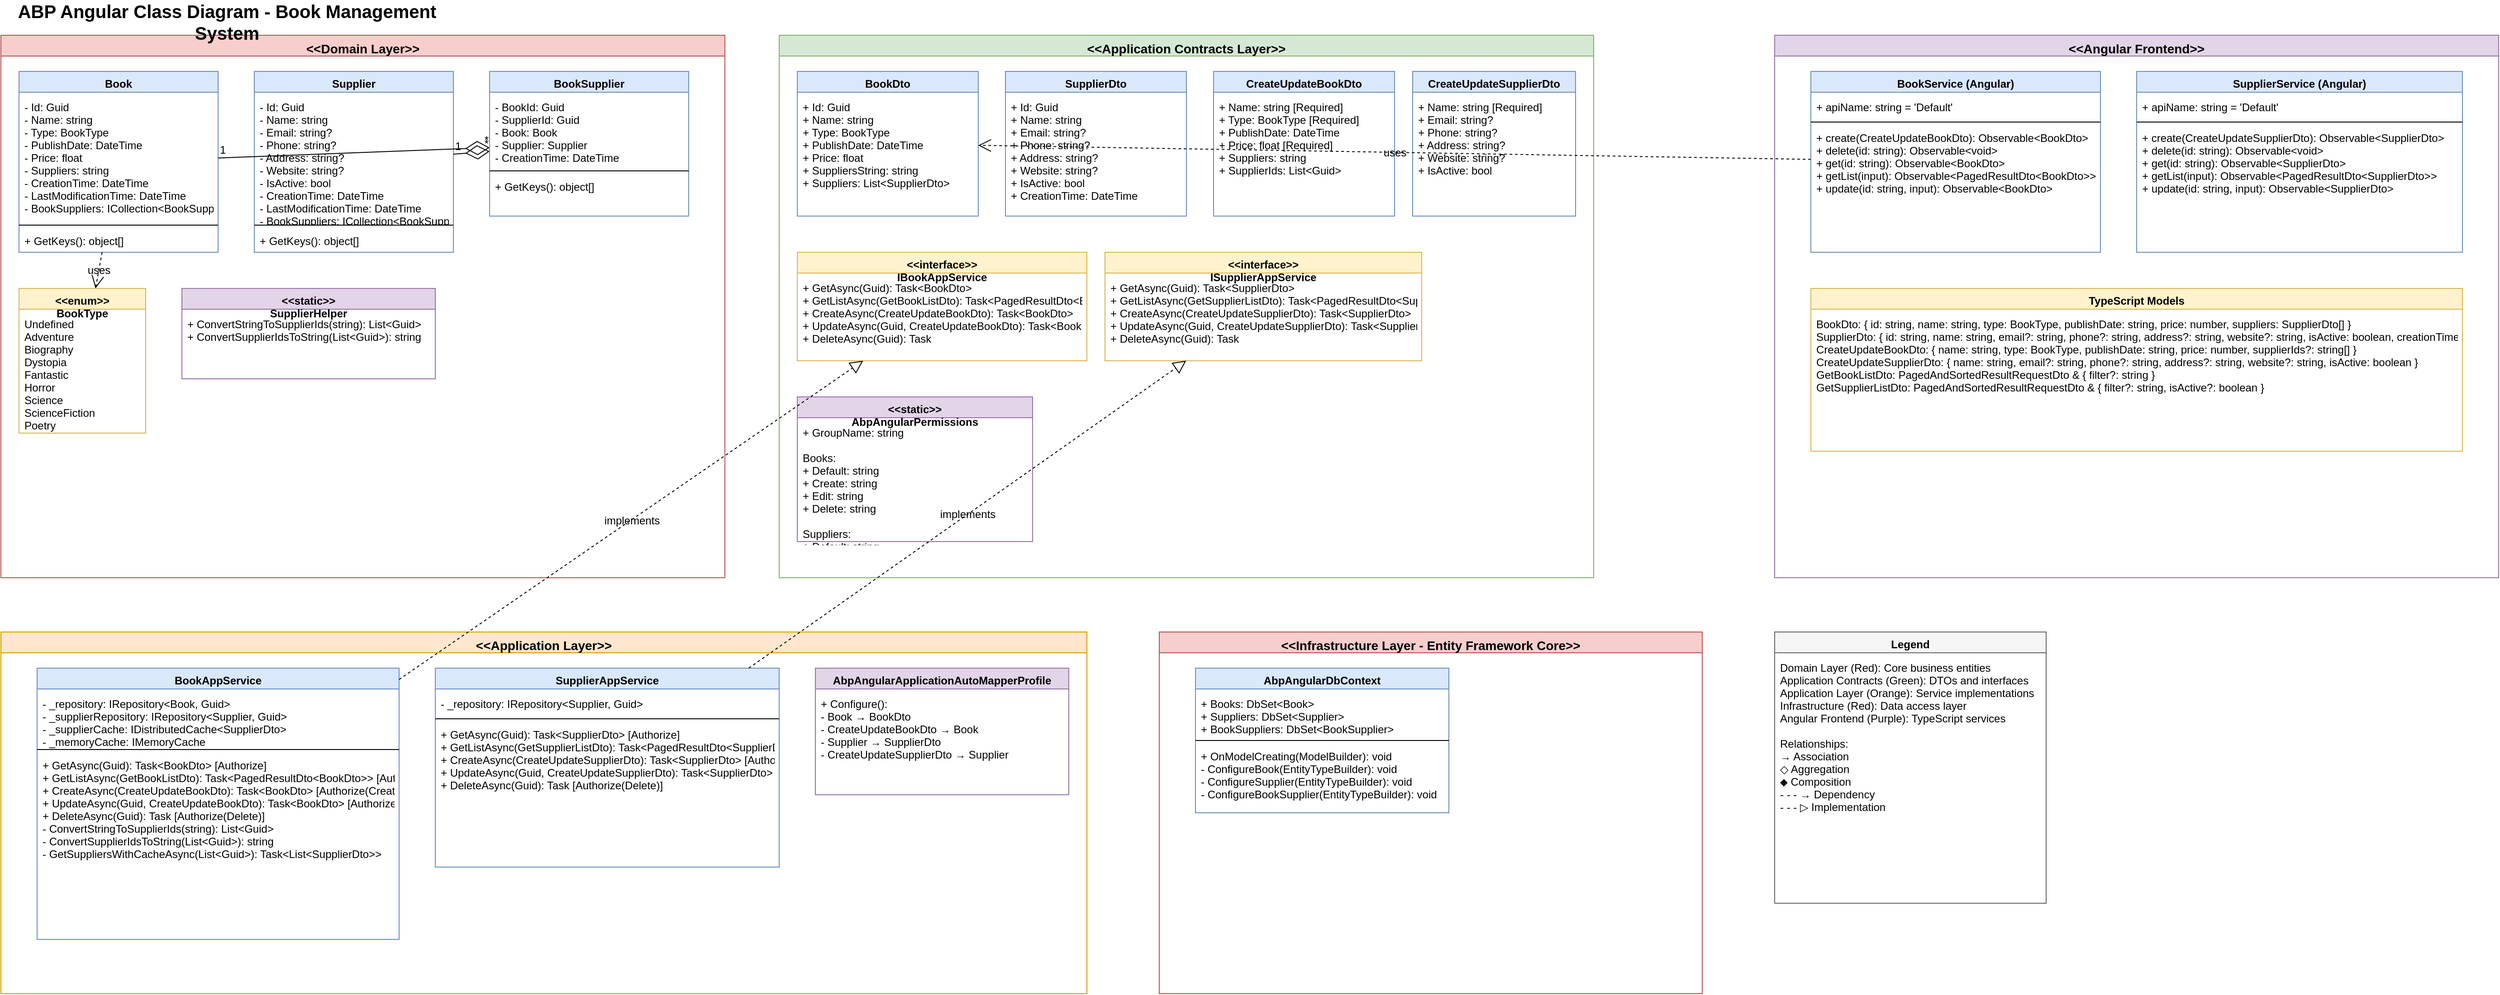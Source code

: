 <mxfile version="27.0.9">
  <diagram name="ABP Angular Class Diagram" id="class-diagram">
    <mxGraphModel dx="1426" dy="841" grid="1" gridSize="10" guides="1" tooltips="1" connect="1" arrows="1" fold="1" page="1" pageScale="1" pageWidth="3300" pageHeight="2339" math="0" shadow="0">
      <root>
        <mxCell id="0" />
        <mxCell id="1" parent="0" />
        <mxCell id="domain-layer" value="&lt;&lt;Domain Layer&gt;&gt;" style="swimlane;fontStyle=1;align=center;verticalAlign=top;childLayout=1;collapsible=1;resizeParent=1;resizeParentMax=0;resizeLast=0;fillColor=#f8cecc;strokeColor=#b85450;fontSize=14;" parent="1" vertex="1">
          <mxGeometry x="40" y="40" width="800" height="600" as="geometry" />
        </mxCell>
        <mxCell id="book-entity" value="Book" style="swimlane;fontStyle=1;align=center;verticalAlign=top;childLayout=1;collapsible=1;resizeParent=1;resizeParentMax=0;resizeLast=0;fillColor=#dae8fc;strokeColor=#6c8ebf;" parent="domain-layer" vertex="1">
          <mxGeometry x="20" y="40" width="220" height="200" as="geometry" />
        </mxCell>
        <mxCell id="book-props" value="- Id: Guid&#xa;- Name: string&#xa;- Type: BookType&#xa;- PublishDate: DateTime&#xa;- Price: float&#xa;- Suppliers: string&#xa;- CreationTime: DateTime&#xa;- LastModificationTime: DateTime&#xa;- BookSuppliers: ICollection&lt;BookSupplier&gt;" style="text;strokeColor=none;fillColor=none;align=left;verticalAlign=top;spacingLeft=4;spacingRight=4;overflow=hidden;rotatable=0;points=[[0,0.5],[1,0.5]];portConstraint=eastwest;" parent="book-entity" vertex="1">
          <mxGeometry y="26" width="220" height="140" as="geometry" />
        </mxCell>
        <mxCell id="book-line" value="" style="line;strokeWidth=1;fillColor=none;align=left;verticalAlign=middle;spacingTop=-1;spacingLeft=3;spacingRight=3;rotatable=0;labelPosition=right;points=[];portConstraint=eastwest;" parent="book-entity" vertex="1">
          <mxGeometry y="166" width="220" height="8" as="geometry" />
        </mxCell>
        <mxCell id="book-methods" value="+ GetKeys(): object[]" style="text;strokeColor=none;fillColor=none;align=left;verticalAlign=top;spacingLeft=4;spacingRight=4;overflow=hidden;rotatable=0;points=[[0,0.5],[1,0.5]];portConstraint=eastwest;" parent="book-entity" vertex="1">
          <mxGeometry y="174" width="220" height="26" as="geometry" />
        </mxCell>
        <mxCell id="supplier-entity" value="Supplier" style="swimlane;fontStyle=1;align=center;verticalAlign=top;childLayout=1;collapsible=1;resizeParent=1;resizeParentMax=0;resizeLast=0;fillColor=#dae8fc;strokeColor=#6c8ebf;" parent="domain-layer" vertex="1">
          <mxGeometry x="280" y="40" width="220" height="200" as="geometry" />
        </mxCell>
        <mxCell id="supplier-props" value="- Id: Guid&#xa;- Name: string&#xa;- Email: string?&#xa;- Phone: string?&#xa;- Address: string?&#xa;- Website: string?&#xa;- IsActive: bool&#xa;- CreationTime: DateTime&#xa;- LastModificationTime: DateTime&#xa;- BookSuppliers: ICollection&lt;BookSupplier&gt;" style="text;strokeColor=none;fillColor=none;align=left;verticalAlign=top;spacingLeft=4;spacingRight=4;overflow=hidden;rotatable=0;points=[[0,0.5],[1,0.5]];portConstraint=eastwest;" parent="supplier-entity" vertex="1">
          <mxGeometry y="26" width="220" height="140" as="geometry" />
        </mxCell>
        <mxCell id="supplier-line" value="" style="line;strokeWidth=1;fillColor=none;align=left;verticalAlign=middle;spacingTop=-1;spacingLeft=3;spacingRight=3;rotatable=0;labelPosition=right;points=[];portConstraint=eastwest;" parent="supplier-entity" vertex="1">
          <mxGeometry y="166" width="220" height="8" as="geometry" />
        </mxCell>
        <mxCell id="supplier-methods" value="+ GetKeys(): object[]" style="text;strokeColor=none;fillColor=none;align=left;verticalAlign=top;spacingLeft=4;spacingRight=4;overflow=hidden;rotatable=0;points=[[0,0.5],[1,0.5]];portConstraint=eastwest;" parent="supplier-entity" vertex="1">
          <mxGeometry y="174" width="220" height="26" as="geometry" />
        </mxCell>
        <mxCell id="booksupplier-entity" value="BookSupplier" style="swimlane;fontStyle=1;align=center;verticalAlign=top;childLayout=1;collapsible=1;resizeParent=1;resizeParentMax=0;resizeLast=0;fillColor=#dae8fc;strokeColor=#6c8ebf;" parent="domain-layer" vertex="1">
          <mxGeometry x="540" y="40" width="220" height="160" as="geometry" />
        </mxCell>
        <mxCell id="booksupplier-props" value="- BookId: Guid&#xa;- SupplierId: Guid&#xa;- Book: Book&#xa;- Supplier: Supplier&#xa;- CreationTime: DateTime" style="text;strokeColor=none;fillColor=none;align=left;verticalAlign=top;spacingLeft=4;spacingRight=4;overflow=hidden;rotatable=0;points=[[0,0.5],[1,0.5]];portConstraint=eastwest;" parent="booksupplier-entity" vertex="1">
          <mxGeometry y="26" width="220" height="80" as="geometry" />
        </mxCell>
        <mxCell id="booksupplier-line" value="" style="line;strokeWidth=1;fillColor=none;align=left;verticalAlign=middle;spacingTop=-1;spacingLeft=3;spacingRight=3;rotatable=0;labelPosition=right;points=[];portConstraint=eastwest;" parent="booksupplier-entity" vertex="1">
          <mxGeometry y="106" width="220" height="8" as="geometry" />
        </mxCell>
        <mxCell id="booksupplier-methods" value="+ GetKeys(): object[]" style="text;strokeColor=none;fillColor=none;align=left;verticalAlign=top;spacingLeft=4;spacingRight=4;overflow=hidden;rotatable=0;points=[[0,0.5],[1,0.5]];portConstraint=eastwest;" parent="booksupplier-entity" vertex="1">
          <mxGeometry y="114" width="220" height="26" as="geometry" />
        </mxCell>
        <mxCell id="booktype-enum" value="&lt;&lt;enum&gt;&gt;&#xa;BookType" style="swimlane;fontStyle=1;align=center;verticalAlign=top;childLayout=1;collapsible=1;resizeParent=1;resizeParentMax=0;resizeLast=0;fillColor=#fff2cc;strokeColor=#d6b656;" parent="domain-layer" vertex="1">
          <mxGeometry x="20" y="280" width="140" height="160" as="geometry" />
        </mxCell>
        <mxCell id="booktype-values" value="Undefined&#xa;Adventure&#xa;Biography&#xa;Dystopia&#xa;Fantastic&#xa;Horror&#xa;Science&#xa;ScienceFiction&#xa;Poetry" style="text;strokeColor=none;fillColor=none;align=left;verticalAlign=top;spacingLeft=4;spacingRight=4;overflow=hidden;rotatable=0;points=[[0,0.5],[1,0.5]];portConstraint=eastwest;" parent="booktype-enum" vertex="1">
          <mxGeometry y="26" width="140" height="134" as="geometry" />
        </mxCell>
        <mxCell id="supplierhelper-class" value="&lt;&lt;static&gt;&gt;&#xa;SupplierHelper" style="swimlane;fontStyle=1;align=center;verticalAlign=top;childLayout=1;collapsible=1;resizeParent=1;resizeParentMax=0;resizeLast=0;fillColor=#e1d5e7;strokeColor=#9673a6;" parent="domain-layer" vertex="1">
          <mxGeometry x="200" y="280" width="280" height="100" as="geometry" />
        </mxCell>
        <mxCell id="supplierhelper-methods" value="+ ConvertStringToSupplierIds(string): List&lt;Guid&gt;&#xa;+ ConvertSupplierIdsToString(List&lt;Guid&gt;): string" style="text;strokeColor=none;fillColor=none;align=left;verticalAlign=top;spacingLeft=4;spacingRight=4;overflow=hidden;rotatable=0;points=[[0,0.5],[1,0.5]];portConstraint=eastwest;" parent="supplierhelper-class" vertex="1">
          <mxGeometry y="26" width="280" height="74" as="geometry" />
        </mxCell>
        <mxCell id="contracts-layer" value="&lt;&lt;Application Contracts Layer&gt;&gt;" style="swimlane;fontStyle=1;align=center;verticalAlign=top;childLayout=1;collapsible=1;resizeParent=1;resizeParentMax=0;resizeLast=0;fillColor=#d5e8d4;strokeColor=#82b366;fontSize=14;" parent="1" vertex="1">
          <mxGeometry x="900" y="40" width="900" height="600" as="geometry" />
        </mxCell>
        <mxCell id="bookdto-class" value="BookDto" style="swimlane;fontStyle=1;align=center;verticalAlign=top;childLayout=1;collapsible=1;resizeParent=1;resizeParentMax=0;resizeLast=0;fillColor=#dae8fc;strokeColor=#6c8ebf;" parent="contracts-layer" vertex="1">
          <mxGeometry x="20" y="40" width="200" height="160" as="geometry" />
        </mxCell>
        <mxCell id="bookdto-props" value="+ Id: Guid&#xa;+ Name: string&#xa;+ Type: BookType&#xa;+ PublishDate: DateTime&#xa;+ Price: float&#xa;+ SuppliersString: string&#xa;+ Suppliers: List&lt;SupplierDto&gt;" style="text;strokeColor=none;fillColor=none;align=left;verticalAlign=top;spacingLeft=4;spacingRight=4;overflow=hidden;rotatable=0;points=[[0,0.5],[1,0.5]];portConstraint=eastwest;" parent="bookdto-class" vertex="1">
          <mxGeometry y="26" width="200" height="134" as="geometry" />
        </mxCell>
        <mxCell id="supplierdto-class" value="SupplierDto" style="swimlane;fontStyle=1;align=center;verticalAlign=top;childLayout=1;collapsible=1;resizeParent=1;resizeParentMax=0;resizeLast=0;fillColor=#dae8fc;strokeColor=#6c8ebf;" parent="contracts-layer" vertex="1">
          <mxGeometry x="250" y="40" width="200" height="160" as="geometry" />
        </mxCell>
        <mxCell id="supplierdto-props" value="+ Id: Guid&#xa;+ Name: string&#xa;+ Email: string?&#xa;+ Phone: string?&#xa;+ Address: string?&#xa;+ Website: string?&#xa;+ IsActive: bool&#xa;+ CreationTime: DateTime" style="text;strokeColor=none;fillColor=none;align=left;verticalAlign=top;spacingLeft=4;spacingRight=4;overflow=hidden;rotatable=0;points=[[0,0.5],[1,0.5]];portConstraint=eastwest;" parent="supplierdto-class" vertex="1">
          <mxGeometry y="26" width="200" height="134" as="geometry" />
        </mxCell>
        <mxCell id="createupdatebookdto-class" value="CreateUpdateBookDto" style="swimlane;fontStyle=1;align=center;verticalAlign=top;childLayout=1;collapsible=1;resizeParent=1;resizeParentMax=0;resizeLast=0;fillColor=#dae8fc;strokeColor=#6c8ebf;" parent="contracts-layer" vertex="1">
          <mxGeometry x="480" y="40" width="200" height="160" as="geometry" />
        </mxCell>
        <mxCell id="createupdatebookdto-props" value="+ Name: string [Required]&#xa;+ Type: BookType [Required]&#xa;+ PublishDate: DateTime&#xa;+ Price: float [Required]&#xa;+ Suppliers: string&#xa;+ SupplierIds: List&lt;Guid&gt;" style="text;strokeColor=none;fillColor=none;align=left;verticalAlign=top;spacingLeft=4;spacingRight=4;overflow=hidden;rotatable=0;points=[[0,0.5],[1,0.5]];portConstraint=eastwest;" parent="createupdatebookdto-class" vertex="1">
          <mxGeometry y="26" width="200" height="134" as="geometry" />
        </mxCell>
        <mxCell id="createupdatesupplierdto-class" value="CreateUpdateSupplierDto" style="swimlane;fontStyle=1;align=center;verticalAlign=top;childLayout=1;collapsible=1;resizeParent=1;resizeParentMax=0;resizeLast=0;fillColor=#dae8fc;strokeColor=#6c8ebf;" parent="contracts-layer" vertex="1">
          <mxGeometry x="700" y="40" width="180" height="160" as="geometry" />
        </mxCell>
        <mxCell id="createupdatesupplierdto-props" value="+ Name: string [Required]&#xa;+ Email: string?&#xa;+ Phone: string?&#xa;+ Address: string?&#xa;+ Website: string?&#xa;+ IsActive: bool" style="text;strokeColor=none;fillColor=none;align=left;verticalAlign=top;spacingLeft=4;spacingRight=4;overflow=hidden;rotatable=0;points=[[0,0.5],[1,0.5]];portConstraint=eastwest;" parent="createupdatesupplierdto-class" vertex="1">
          <mxGeometry y="26" width="180" height="134" as="geometry" />
        </mxCell>
        <mxCell id="ibookappservice-interface" value="&lt;&lt;interface&gt;&gt;&#xa;IBookAppService" style="swimlane;fontStyle=1;align=center;verticalAlign=top;childLayout=1;collapsible=1;resizeParent=1;resizeParentMax=0;resizeLast=0;fillColor=#fff2cc;strokeColor=#d6b656;" parent="contracts-layer" vertex="1">
          <mxGeometry x="20" y="240" width="320" height="120" as="geometry" />
        </mxCell>
        <mxCell id="ibookappservice-methods" value="+ GetAsync(Guid): Task&lt;BookDto&gt;&#xa;+ GetListAsync(GetBookListDto): Task&lt;PagedResultDto&lt;BookDto&gt;&gt;&#xa;+ CreateAsync(CreateUpdateBookDto): Task&lt;BookDto&gt;&#xa;+ UpdateAsync(Guid, CreateUpdateBookDto): Task&lt;BookDto&gt;&#xa;+ DeleteAsync(Guid): Task" style="text;strokeColor=none;fillColor=none;align=left;verticalAlign=top;spacingLeft=4;spacingRight=4;overflow=hidden;rotatable=0;points=[[0,0.5],[1,0.5]];portConstraint=eastwest;" parent="ibookappservice-interface" vertex="1">
          <mxGeometry y="26" width="320" height="94" as="geometry" />
        </mxCell>
        <mxCell id="isupplierappservice-interface" value="&lt;&lt;interface&gt;&gt;&#xa;ISupplierAppService" style="swimlane;fontStyle=1;align=center;verticalAlign=top;childLayout=1;collapsible=1;resizeParent=1;resizeParentMax=0;resizeLast=0;fillColor=#fff2cc;strokeColor=#d6b656;" parent="contracts-layer" vertex="1">
          <mxGeometry x="360" y="240" width="350" height="120" as="geometry" />
        </mxCell>
        <mxCell id="isupplierappservice-methods" value="+ GetAsync(Guid): Task&lt;SupplierDto&gt;&#xa;+ GetListAsync(GetSupplierListDto): Task&lt;PagedResultDto&lt;SupplierDto&gt;&gt;&#xa;+ CreateAsync(CreateUpdateSupplierDto): Task&lt;SupplierDto&gt;&#xa;+ UpdateAsync(Guid, CreateUpdateSupplierDto): Task&lt;SupplierDto&gt;&#xa;+ DeleteAsync(Guid): Task" style="text;strokeColor=none;fillColor=none;align=left;verticalAlign=top;spacingLeft=4;spacingRight=4;overflow=hidden;rotatable=0;points=[[0,0.5],[1,0.5]];portConstraint=eastwest;" parent="isupplierappservice-interface" vertex="1">
          <mxGeometry y="26" width="350" height="94" as="geometry" />
        </mxCell>
        <mxCell id="permissions-class" value="&lt;&lt;static&gt;&gt;&#xa;AbpAngularPermissions" style="swimlane;fontStyle=1;align=center;verticalAlign=top;childLayout=1;collapsible=1;resizeParent=1;resizeParentMax=0;resizeLast=0;fillColor=#e1d5e7;strokeColor=#9673a6;" parent="contracts-layer" vertex="1">
          <mxGeometry x="20" y="400" width="260" height="160" as="geometry" />
        </mxCell>
        <mxCell id="permissions-props" value="+ GroupName: string&#xa;&#xa;Books:&#xa;  + Default: string&#xa;  + Create: string&#xa;  + Edit: string&#xa;  + Delete: string&#xa;&#xa;Suppliers:&#xa;  + Default: string&#xa;  + Create: string&#xa;  + Edit: string&#xa;  + Delete: string" style="text;strokeColor=none;fillColor=none;align=left;verticalAlign=top;spacingLeft=4;spacingRight=4;overflow=hidden;rotatable=0;points=[[0,0.5],[1,0.5]];portConstraint=eastwest;" parent="permissions-class" vertex="1">
          <mxGeometry y="26" width="260" height="134" as="geometry" />
        </mxCell>
        <mxCell id="application-layer" value="&lt;&lt;Application Layer&gt;&gt;" style="swimlane;fontStyle=1;align=center;verticalAlign=top;childLayout=1;collapsible=1;resizeParent=1;resizeParentMax=0;resizeLast=0;fillColor=#ffe6cc;strokeColor=#d79b00;fontSize=14;" parent="1" vertex="1">
          <mxGeometry x="40" y="700" width="1200" height="400" as="geometry" />
        </mxCell>
        <mxCell id="bookappservice-class" value="BookAppService" style="swimlane;fontStyle=1;align=center;verticalAlign=top;childLayout=1;collapsible=1;resizeParent=1;resizeParentMax=0;resizeLast=0;fillColor=#dae8fc;strokeColor=#6c8ebf;" parent="application-layer" vertex="1">
          <mxGeometry x="40" y="40" width="400" height="300" as="geometry" />
        </mxCell>
        <mxCell id="bookappservice-fields" value="- _repository: IRepository&lt;Book, Guid&gt;&#xa;- _supplierRepository: IRepository&lt;Supplier, Guid&gt;&#xa;- _supplierCache: IDistributedCache&lt;SupplierDto&gt;&#xa;- _memoryCache: IMemoryCache" style="text;strokeColor=none;fillColor=none;align=left;verticalAlign=top;spacingLeft=4;spacingRight=4;overflow=hidden;rotatable=0;points=[[0,0.5],[1,0.5]];portConstraint=eastwest;" parent="bookappservice-class" vertex="1">
          <mxGeometry y="26" width="400" height="60" as="geometry" />
        </mxCell>
        <mxCell id="bookappservice-line" value="" style="line;strokeWidth=1;fillColor=none;align=left;verticalAlign=middle;spacingTop=-1;spacingLeft=3;spacingRight=3;rotatable=0;labelPosition=right;points=[];portConstraint=eastwest;" parent="bookappservice-class" vertex="1">
          <mxGeometry y="86" width="400" height="8" as="geometry" />
        </mxCell>
        <mxCell id="bookappservice-methods" value="+ GetAsync(Guid): Task&lt;BookDto&gt; [Authorize]&#xa;+ GetListAsync(GetBookListDto): Task&lt;PagedResultDto&lt;BookDto&gt;&gt; [Authorize]&#xa;+ CreateAsync(CreateUpdateBookDto): Task&lt;BookDto&gt; [Authorize(Create)]&#xa;+ UpdateAsync(Guid, CreateUpdateBookDto): Task&lt;BookDto&gt; [Authorize(Edit)]&#xa;+ DeleteAsync(Guid): Task [Authorize(Delete)]&#xa;- ConvertStringToSupplierIds(string): List&lt;Guid&gt;&#xa;- ConvertSupplierIdsToString(List&lt;Guid&gt;): string&#xa;- GetSuppliersWithCacheAsync(List&lt;Guid&gt;): Task&lt;List&lt;SupplierDto&gt;&gt;" style="text;strokeColor=none;fillColor=none;align=left;verticalAlign=top;spacingLeft=4;spacingRight=4;overflow=hidden;rotatable=0;points=[[0,0.5],[1,0.5]];portConstraint=eastwest;" parent="bookappservice-class" vertex="1">
          <mxGeometry y="94" width="400" height="206" as="geometry" />
        </mxCell>
        <mxCell id="supplierappservice-class" value="SupplierAppService" style="swimlane;fontStyle=1;align=center;verticalAlign=top;childLayout=1;collapsible=1;resizeParent=1;resizeParentMax=0;resizeLast=0;fillColor=#dae8fc;strokeColor=#6c8ebf;" parent="application-layer" vertex="1">
          <mxGeometry x="480" y="40" width="380" height="220" as="geometry" />
        </mxCell>
        <mxCell id="supplierappservice-fields" value="- _repository: IRepository&lt;Supplier, Guid&gt;" style="text;strokeColor=none;fillColor=none;align=left;verticalAlign=top;spacingLeft=4;spacingRight=4;overflow=hidden;rotatable=0;points=[[0,0.5],[1,0.5]];portConstraint=eastwest;" parent="supplierappservice-class" vertex="1">
          <mxGeometry y="26" width="380" height="26" as="geometry" />
        </mxCell>
        <mxCell id="supplierappservice-line" value="" style="line;strokeWidth=1;fillColor=none;align=left;verticalAlign=middle;spacingTop=-1;spacingLeft=3;spacingRight=3;rotatable=0;labelPosition=right;points=[];portConstraint=eastwest;" parent="supplierappservice-class" vertex="1">
          <mxGeometry y="52" width="380" height="8" as="geometry" />
        </mxCell>
        <mxCell id="supplierappservice-methods" value="+ GetAsync(Guid): Task&lt;SupplierDto&gt; [Authorize]&#xa;+ GetListAsync(GetSupplierListDto): Task&lt;PagedResultDto&lt;SupplierDto&gt;&gt; [Authorize]&#xa;+ CreateAsync(CreateUpdateSupplierDto): Task&lt;SupplierDto&gt; [Authorize(Create)]&#xa;+ UpdateAsync(Guid, CreateUpdateSupplierDto): Task&lt;SupplierDto&gt; [Authorize(Edit)]&#xa;+ DeleteAsync(Guid): Task [Authorize(Delete)]" style="text;strokeColor=none;fillColor=none;align=left;verticalAlign=top;spacingLeft=4;spacingRight=4;overflow=hidden;rotatable=0;points=[[0,0.5],[1,0.5]];portConstraint=eastwest;" parent="supplierappservice-class" vertex="1">
          <mxGeometry y="60" width="380" height="160" as="geometry" />
        </mxCell>
        <mxCell id="automapper-class" value="AbpAngularApplicationAutoMapperProfile" style="swimlane;fontStyle=1;align=center;verticalAlign=top;childLayout=1;collapsible=1;resizeParent=1;resizeParentMax=0;resizeLast=0;fillColor=#e1d5e7;strokeColor=#9673a6;" parent="application-layer" vertex="1">
          <mxGeometry x="900" y="40" width="280" height="140" as="geometry" />
        </mxCell>
        <mxCell id="automapper-methods" value="+ Configure():&#xa;  - Book → BookDto&#xa;  - CreateUpdateBookDto → Book&#xa;  - Supplier → SupplierDto&#xa;  - CreateUpdateSupplierDto → Supplier" style="text;strokeColor=none;fillColor=none;align=left;verticalAlign=top;spacingLeft=4;spacingRight=4;overflow=hidden;rotatable=0;points=[[0,0.5],[1,0.5]];portConstraint=eastwest;" parent="automapper-class" vertex="1">
          <mxGeometry y="26" width="280" height="114" as="geometry" />
        </mxCell>
        <mxCell id="infrastructure-layer" value="&lt;&lt;Infrastructure Layer - Entity Framework Core&gt;&gt;" style="swimlane;fontStyle=1;align=center;verticalAlign=top;childLayout=1;collapsible=1;resizeParent=1;resizeParentMax=0;resizeLast=0;fillColor=#f8cecc;strokeColor=#b85450;fontSize=14;" parent="1" vertex="1">
          <mxGeometry x="1320" y="700" width="600" height="400" as="geometry" />
        </mxCell>
        <mxCell id="dbcontext-class" value="AbpAngularDbContext" style="swimlane;fontStyle=1;align=center;verticalAlign=top;childLayout=1;collapsible=1;resizeParent=1;resizeParentMax=0;resizeLast=0;fillColor=#dae8fc;strokeColor=#6c8ebf;" parent="infrastructure-layer" vertex="1">
          <mxGeometry x="40" y="40" width="280" height="160" as="geometry" />
        </mxCell>
        <mxCell id="dbcontext-props" value="+ Books: DbSet&lt;Book&gt;&#xa;+ Suppliers: DbSet&lt;Supplier&gt;&#xa;+ BookSuppliers: DbSet&lt;BookSupplier&gt;" style="text;strokeColor=none;fillColor=none;align=left;verticalAlign=top;spacingLeft=4;spacingRight=4;overflow=hidden;rotatable=0;points=[[0,0.5],[1,0.5]];portConstraint=eastwest;" parent="dbcontext-class" vertex="1">
          <mxGeometry y="26" width="280" height="50" as="geometry" />
        </mxCell>
        <mxCell id="dbcontext-line" value="" style="line;strokeWidth=1;fillColor=none;align=left;verticalAlign=middle;spacingTop=-1;spacingLeft=3;spacingRight=3;rotatable=0;labelPosition=right;points=[];portConstraint=eastwest;" parent="dbcontext-class" vertex="1">
          <mxGeometry y="76" width="280" height="8" as="geometry" />
        </mxCell>
        <mxCell id="dbcontext-methods" value="+ OnModelCreating(ModelBuilder): void&#xa;- ConfigureBook(EntityTypeBuilder): void&#xa;- ConfigureSupplier(EntityTypeBuilder): void&#xa;- ConfigureBookSupplier(EntityTypeBuilder): void" style="text;strokeColor=none;fillColor=none;align=left;verticalAlign=top;spacingLeft=4;spacingRight=4;overflow=hidden;rotatable=0;points=[[0,0.5],[1,0.5]];portConstraint=eastwest;" parent="dbcontext-class" vertex="1">
          <mxGeometry y="84" width="280" height="76" as="geometry" />
        </mxCell>
        <mxCell id="angular-layer" value="&lt;&lt;Angular Frontend&gt;&gt;" style="swimlane;fontStyle=1;align=center;verticalAlign=top;childLayout=1;collapsible=1;resizeParent=1;resizeParentMax=0;resizeLast=0;fillColor=#e1d5e7;strokeColor=#9673a6;fontSize=14;" parent="1" vertex="1">
          <mxGeometry x="2000" y="40" width="800" height="600" as="geometry" />
        </mxCell>
        <mxCell id="bookservice-angular" value="BookService (Angular)" style="swimlane;fontStyle=1;align=center;verticalAlign=top;childLayout=1;collapsible=1;resizeParent=1;resizeParentMax=0;resizeLast=0;fillColor=#dae8fc;strokeColor=#6c8ebf;" parent="angular-layer" vertex="1">
          <mxGeometry x="40" y="40" width="320" height="200" as="geometry" />
        </mxCell>
        <mxCell id="bookservice-angular-props" value="+ apiName: string = &#39;Default&#39;" style="text;strokeColor=none;fillColor=none;align=left;verticalAlign=top;spacingLeft=4;spacingRight=4;overflow=hidden;rotatable=0;points=[[0,0.5],[1,0.5]];portConstraint=eastwest;" parent="bookservice-angular" vertex="1">
          <mxGeometry y="26" width="320" height="26" as="geometry" />
        </mxCell>
        <mxCell id="bookservice-angular-line" value="" style="line;strokeWidth=1;fillColor=none;align=left;verticalAlign=middle;spacingTop=-1;spacingLeft=3;spacingRight=3;rotatable=0;labelPosition=right;points=[];portConstraint=eastwest;" parent="bookservice-angular" vertex="1">
          <mxGeometry y="52" width="320" height="8" as="geometry" />
        </mxCell>
        <mxCell id="bookservice-angular-methods" value="+ create(CreateUpdateBookDto): Observable&lt;BookDto&gt;&#xa;+ delete(id: string): Observable&lt;void&gt;&#xa;+ get(id: string): Observable&lt;BookDto&gt;&#xa;+ getList(input): Observable&lt;PagedResultDto&lt;BookDto&gt;&gt;&#xa;+ update(id: string, input): Observable&lt;BookDto&gt;" style="text;strokeColor=none;fillColor=none;align=left;verticalAlign=top;spacingLeft=4;spacingRight=4;overflow=hidden;rotatable=0;points=[[0,0.5],[1,0.5]];portConstraint=eastwest;" parent="bookservice-angular" vertex="1">
          <mxGeometry y="60" width="320" height="140" as="geometry" />
        </mxCell>
        <mxCell id="supplierservice-angular" value="SupplierService (Angular)" style="swimlane;fontStyle=1;align=center;verticalAlign=top;childLayout=1;collapsible=1;resizeParent=1;resizeParentMax=0;resizeLast=0;fillColor=#dae8fc;strokeColor=#6c8ebf;" parent="angular-layer" vertex="1">
          <mxGeometry x="400" y="40" width="360" height="200" as="geometry" />
        </mxCell>
        <mxCell id="supplierservice-angular-props" value="+ apiName: string = &#39;Default&#39;" style="text;strokeColor=none;fillColor=none;align=left;verticalAlign=top;spacingLeft=4;spacingRight=4;overflow=hidden;rotatable=0;points=[[0,0.5],[1,0.5]];portConstraint=eastwest;" parent="supplierservice-angular" vertex="1">
          <mxGeometry y="26" width="360" height="26" as="geometry" />
        </mxCell>
        <mxCell id="supplierservice-angular-line" value="" style="line;strokeWidth=1;fillColor=none;align=left;verticalAlign=middle;spacingTop=-1;spacingLeft=3;spacingRight=3;rotatable=0;labelPosition=right;points=[];portConstraint=eastwest;" parent="supplierservice-angular" vertex="1">
          <mxGeometry y="52" width="360" height="8" as="geometry" />
        </mxCell>
        <mxCell id="supplierservice-angular-methods" value="+ create(CreateUpdateSupplierDto): Observable&lt;SupplierDto&gt;&#xa;+ delete(id: string): Observable&lt;void&gt;&#xa;+ get(id: string): Observable&lt;SupplierDto&gt;&#xa;+ getList(input): Observable&lt;PagedResultDto&lt;SupplierDto&gt;&gt;&#xa;+ update(id: string, input): Observable&lt;SupplierDto&gt;" style="text;strokeColor=none;fillColor=none;align=left;verticalAlign=top;spacingLeft=4;spacingRight=4;overflow=hidden;rotatable=0;points=[[0,0.5],[1,0.5]];portConstraint=eastwest;" parent="supplierservice-angular" vertex="1">
          <mxGeometry y="60" width="360" height="140" as="geometry" />
        </mxCell>
        <mxCell id="ts-models" value="TypeScript Models" style="swimlane;fontStyle=1;align=center;verticalAlign=top;childLayout=1;collapsible=1;resizeParent=1;resizeParentMax=0;resizeLast=0;fillColor=#fff2cc;strokeColor=#d6b656;" parent="angular-layer" vertex="1">
          <mxGeometry x="40" y="280" width="720" height="180" as="geometry" />
        </mxCell>
        <mxCell id="ts-models-content" value="BookDto: { id: string, name: string, type: BookType, publishDate: string, price: number, suppliers: SupplierDto[] }&#xa;SupplierDto: { id: string, name: string, email?: string, phone?: string, address?: string, website?: string, isActive: boolean, creationTime: string }&#xa;CreateUpdateBookDto: { name: string, type: BookType, publishDate: string, price: number, supplierIds?: string[] }&#xa;CreateUpdateSupplierDto: { name: string, email?: string, phone?: string, address?: string, website?: string, isActive: boolean }&#xa;GetBookListDto: PagedAndSortedResultRequestDto &amp; { filter?: string }&#xa;GetSupplierListDto: PagedAndSortedResultRequestDto &amp; { filter?: string, isActive?: boolean }" style="text;strokeColor=none;fillColor=none;align=left;verticalAlign=top;spacingLeft=4;spacingRight=4;overflow=hidden;rotatable=0;points=[[0,0.5],[1,0.5]];portConstraint=eastwest;" parent="ts-models" vertex="1">
          <mxGeometry y="26" width="720" height="154" as="geometry" />
        </mxCell>
        <mxCell id="book-booksupplier-rel" value="" style="endArrow=diamondThin;endFill=0;endSize=24;html=1;" parent="1" source="book-entity" target="booksupplier-entity" edge="1">
          <mxGeometry relative="1" as="geometry">
            <mxPoint x="520" y="140" as="sourcePoint" />
            <mxPoint x="680" y="140" as="targetPoint" />
          </mxGeometry>
        </mxCell>
        <mxCell id="book-booksupplier-label" value="1" style="resizable=0;html=1;align=left;verticalAlign=bottom;" parent="book-booksupplier-rel" connectable="0" vertex="1">
          <mxGeometry x="-1" relative="1" as="geometry" />
        </mxCell>
        <mxCell id="book-booksupplier-label2" value="*" style="resizable=0;html=1;align=right;verticalAlign=bottom;" parent="book-booksupplier-rel" connectable="0" vertex="1">
          <mxGeometry x="1" relative="1" as="geometry" />
        </mxCell>
        <mxCell id="supplier-booksupplier-rel" value="" style="endArrow=diamondThin;endFill=0;endSize=24;html=1;" parent="1" source="supplier-entity" target="booksupplier-entity" edge="1">
          <mxGeometry relative="1" as="geometry">
            <mxPoint x="500" y="140" as="sourcePoint" />
            <mxPoint x="540" y="140" as="targetPoint" />
          </mxGeometry>
        </mxCell>
        <mxCell id="supplier-booksupplier-label" value="1" style="resizable=0;html=1;align=left;verticalAlign=bottom;" parent="supplier-booksupplier-rel" connectable="0" vertex="1">
          <mxGeometry x="-1" relative="1" as="geometry" />
        </mxCell>
        <mxCell id="supplier-booksupplier-label2" value="*" style="resizable=0;html=1;align=right;verticalAlign=bottom;" parent="supplier-booksupplier-rel" connectable="0" vertex="1">
          <mxGeometry x="1" relative="1" as="geometry" />
        </mxCell>
        <mxCell id="book-booktype-rel" value="" style="endArrow=open;endFill=1;endSize=12;html=1;dashed=1;" parent="1" source="book-entity" target="booktype-enum" edge="1">
          <mxGeometry relative="1" as="geometry" />
        </mxCell>
        <mxCell id="book-booktype-label" value="uses" style="resizable=0;html=1;align=center;verticalAlign=middle;" parent="book-booktype-rel" connectable="0" vertex="1">
          <mxGeometry relative="1" as="geometry" />
        </mxCell>
        <mxCell id="bookappservice-impl-rel" value="" style="endArrow=block;dashed=1;endFill=0;endSize=12;html=1;" parent="1" source="bookappservice-class" target="ibookappservice-interface" edge="1">
          <mxGeometry relative="1" as="geometry" />
        </mxCell>
        <mxCell id="bookappservice-impl-label" value="implements" style="resizable=0;html=1;align=center;verticalAlign=middle;" parent="bookappservice-impl-rel" connectable="0" vertex="1">
          <mxGeometry relative="1" as="geometry" />
        </mxCell>
        <mxCell id="supplierappservice-impl-rel" value="" style="endArrow=block;dashed=1;endFill=0;endSize=12;html=1;" parent="1" source="supplierappservice-class" target="isupplierappservice-interface" edge="1">
          <mxGeometry relative="1" as="geometry" />
        </mxCell>
        <mxCell id="supplierappservice-impl-label" value="implements" style="resizable=0;html=1;align=center;verticalAlign=middle;" parent="supplierappservice-impl-rel" connectable="0" vertex="1">
          <mxGeometry relative="1" as="geometry" />
        </mxCell>
        <mxCell id="angular-dto-rel" value="" style="endArrow=open;endFill=1;endSize=12;html=1;dashed=1;" parent="1" source="bookservice-angular" target="bookdto-class" edge="1">
          <mxGeometry relative="1" as="geometry" />
        </mxCell>
        <mxCell id="angular-dto-label" value="uses" style="resizable=0;html=1;align=center;verticalAlign=middle;" parent="angular-dto-rel" connectable="0" vertex="1">
          <mxGeometry relative="1" as="geometry" />
        </mxCell>
        <mxCell id="title" value="ABP Angular Class Diagram - Book Management System" style="text;html=1;strokeColor=none;fillColor=none;align=center;verticalAlign=middle;whiteSpace=wrap;rounded=0;fontSize=20;fontStyle=1;" parent="1" vertex="1">
          <mxGeometry x="40" y="10" width="500" height="30" as="geometry" />
        </mxCell>
        <mxCell id="legend" value="Legend" style="swimlane;fontStyle=1;align=center;verticalAlign=top;childLayout=1;collapsible=1;resizeParent=1;resizeParentMax=0;resizeLast=0;fillColor=#f5f5f5;strokeColor=#666666;" parent="1" vertex="1">
          <mxGeometry x="2000" y="700" width="300" height="300" as="geometry" />
        </mxCell>
        <mxCell id="legend-content" value="Domain Layer (Red): Core business entities&#xa;Application Contracts (Green): DTOs and interfaces&#xa;Application Layer (Orange): Service implementations&#xa;Infrastructure (Red): Data access layer&#xa;Angular Frontend (Purple): TypeScript services&#xa;&#xa;Relationships:&#xa;→ Association&#xa;◇ Aggregation&#xa;⬥ Composition&#xa;- - - → Dependency&#xa;- - - ▷ Implementation" style="text;strokeColor=none;fillColor=none;align=left;verticalAlign=top;spacingLeft=4;spacingRight=4;overflow=hidden;rotatable=0;points=[[0,0.5],[1,0.5]];portConstraint=eastwest;" parent="legend" vertex="1">
          <mxGeometry y="26" width="300" height="274" as="geometry" />
        </mxCell>
      </root>
    </mxGraphModel>
  </diagram>
</mxfile>
